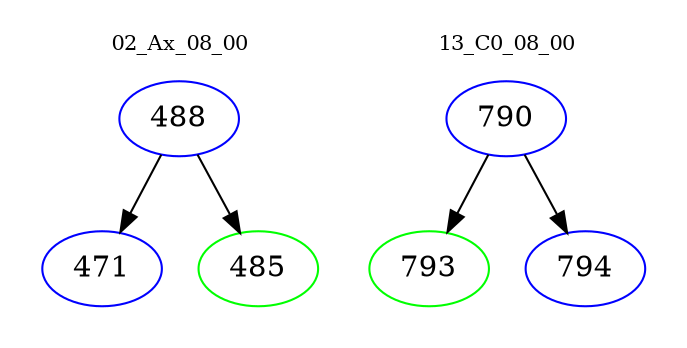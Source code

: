 digraph{
subgraph cluster_0 {
color = white
label = "02_Ax_08_00";
fontsize=10;
T0_488 [label="488", color="blue"]
T0_488 -> T0_471 [color="black"]
T0_471 [label="471", color="blue"]
T0_488 -> T0_485 [color="black"]
T0_485 [label="485", color="green"]
}
subgraph cluster_1 {
color = white
label = "13_C0_08_00";
fontsize=10;
T1_790 [label="790", color="blue"]
T1_790 -> T1_793 [color="black"]
T1_793 [label="793", color="green"]
T1_790 -> T1_794 [color="black"]
T1_794 [label="794", color="blue"]
}
}
